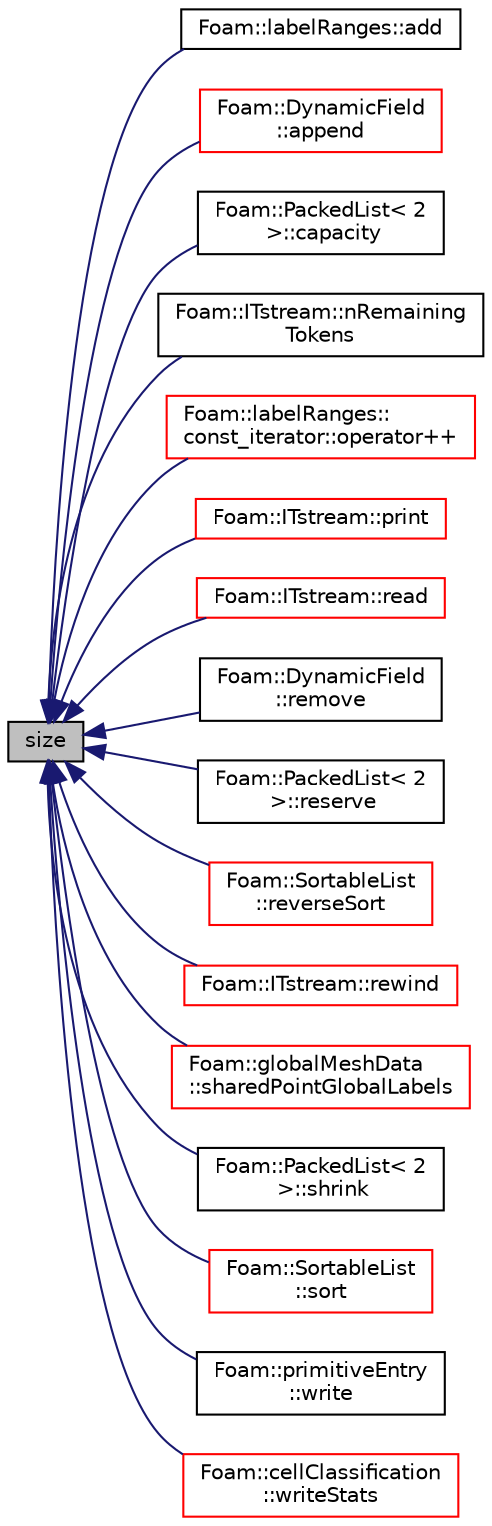 digraph "size"
{
  bgcolor="transparent";
  edge [fontname="Helvetica",fontsize="10",labelfontname="Helvetica",labelfontsize="10"];
  node [fontname="Helvetica",fontsize="10",shape=record];
  rankdir="LR";
  Node3910 [label="size",height=0.2,width=0.4,color="black", fillcolor="grey75", style="filled", fontcolor="black"];
  Node3910 -> Node3911 [dir="back",color="midnightblue",fontsize="10",style="solid",fontname="Helvetica"];
  Node3911 [label="Foam::labelRanges::add",height=0.2,width=0.4,color="black",URL="$a29361.html#a2a9b5231256cea35a9d3851f2d1bb9fc",tooltip="Add the range to the list. "];
  Node3910 -> Node3912 [dir="back",color="midnightblue",fontsize="10",style="solid",fontname="Helvetica"];
  Node3912 [label="Foam::DynamicField\l::append",height=0.2,width=0.4,color="red",URL="$a27565.html#a13502d5ef5b1f4dd51744972bd50c759",tooltip="Append an element at the end of the list. "];
  Node3910 -> Node3954 [dir="back",color="midnightblue",fontsize="10",style="solid",fontname="Helvetica"];
  Node3954 [label="Foam::PackedList\< 2\l \>::capacity",height=0.2,width=0.4,color="black",URL="$a27053.html#a564a7790acc7ff1a57a1f32759f7a58a",tooltip="The number of elements that can be stored before reallocating. "];
  Node3910 -> Node3955 [dir="back",color="midnightblue",fontsize="10",style="solid",fontname="Helvetica"];
  Node3955 [label="Foam::ITstream::nRemaining\lTokens",height=0.2,width=0.4,color="black",URL="$a27429.html#a904d13fa7d7d30cec16fdc241e142f21",tooltip="Return the number of remaining tokens. "];
  Node3910 -> Node3956 [dir="back",color="midnightblue",fontsize="10",style="solid",fontname="Helvetica"];
  Node3956 [label="Foam::labelRanges::\lconst_iterator::operator++",height=0.2,width=0.4,color="red",URL="$a29365.html#a3be3ab703b1dbf5ae8f95a5e693a2ba9"];
  Node3910 -> Node3958 [dir="back",color="midnightblue",fontsize="10",style="solid",fontname="Helvetica"];
  Node3958 [label="Foam::ITstream::print",height=0.2,width=0.4,color="red",URL="$a27429.html#aa61247f481294e0822e293753513bd29",tooltip="Print description of IOstream to Ostream. "];
  Node3910 -> Node3962 [dir="back",color="midnightblue",fontsize="10",style="solid",fontname="Helvetica"];
  Node3962 [label="Foam::ITstream::read",height=0.2,width=0.4,color="red",URL="$a27429.html#a3d4b02e5b143d1a4ba9a5b34f11b4ed1",tooltip="Return next token from stream. "];
  Node3910 -> Node3969 [dir="back",color="midnightblue",fontsize="10",style="solid",fontname="Helvetica"];
  Node3969 [label="Foam::DynamicField\l::remove",height=0.2,width=0.4,color="black",URL="$a27565.html#a11a92c7c8e39f3f023c3bcca1e5297f0",tooltip="Remove and return the top element. "];
  Node3910 -> Node3970 [dir="back",color="midnightblue",fontsize="10",style="solid",fontname="Helvetica"];
  Node3970 [label="Foam::PackedList\< 2\l \>::reserve",height=0.2,width=0.4,color="black",URL="$a27053.html#a7294bcb6d8983466db362b4acf6e72ec",tooltip="Reserve allocation space for at least this size. "];
  Node3910 -> Node3971 [dir="back",color="midnightblue",fontsize="10",style="solid",fontname="Helvetica"];
  Node3971 [label="Foam::SortableList\l::reverseSort",height=0.2,width=0.4,color="red",URL="$a27033.html#a9ce3c2209a04ed8ea34d7b82ce913219",tooltip="Reverse (stable) sort the list. "];
  Node3910 -> Node3973 [dir="back",color="midnightblue",fontsize="10",style="solid",fontname="Helvetica"];
  Node3973 [label="Foam::ITstream::rewind",height=0.2,width=0.4,color="red",URL="$a27429.html#a05672413dc96a628155fb940ab50362d",tooltip="Rewind and return the stream so that it may be read again. "];
  Node3910 -> Node3975 [dir="back",color="midnightblue",fontsize="10",style="solid",fontname="Helvetica"];
  Node3975 [label="Foam::globalMeshData\l::sharedPointGlobalLabels",height=0.2,width=0.4,color="red",URL="$a28485.html#aa534ca431115ff0cfdd8bda57ccd0d52",tooltip="Return shared point global labels. Tries to read. "];
  Node3910 -> Node4000 [dir="back",color="midnightblue",fontsize="10",style="solid",fontname="Helvetica"];
  Node4000 [label="Foam::PackedList\< 2\l \>::shrink",height=0.2,width=0.4,color="black",URL="$a27053.html#a14dbce2ca2fb7da194a2bbc0628fdfed",tooltip="Shrink the allocated space to what is actually used. "];
  Node3910 -> Node4001 [dir="back",color="midnightblue",fontsize="10",style="solid",fontname="Helvetica"];
  Node4001 [label="Foam::SortableList\l::sort",height=0.2,width=0.4,color="red",URL="$a27033.html#a47fdc9eea42b6975cdc835bb2e08810e",tooltip="(stable) sort the list (if changed after construction time) "];
  Node3910 -> Node4016 [dir="back",color="midnightblue",fontsize="10",style="solid",fontname="Helvetica"];
  Node4016 [label="Foam::primitiveEntry\l::write",height=0.2,width=0.4,color="black",URL="$a27177.html#abba3093e9056aa1033a534c5f3df0a80",tooltip="Write, optionally with contents only (no keyword, etc) "];
  Node3910 -> Node4017 [dir="back",color="midnightblue",fontsize="10",style="solid",fontname="Helvetica"];
  Node4017 [label="Foam::cellClassification\l::writeStats",height=0.2,width=0.4,color="red",URL="$a26081.html#abcdb99a5c0073642de36f2a8b03e92c2",tooltip="Write statistics on cell types to Ostream. "];
}
